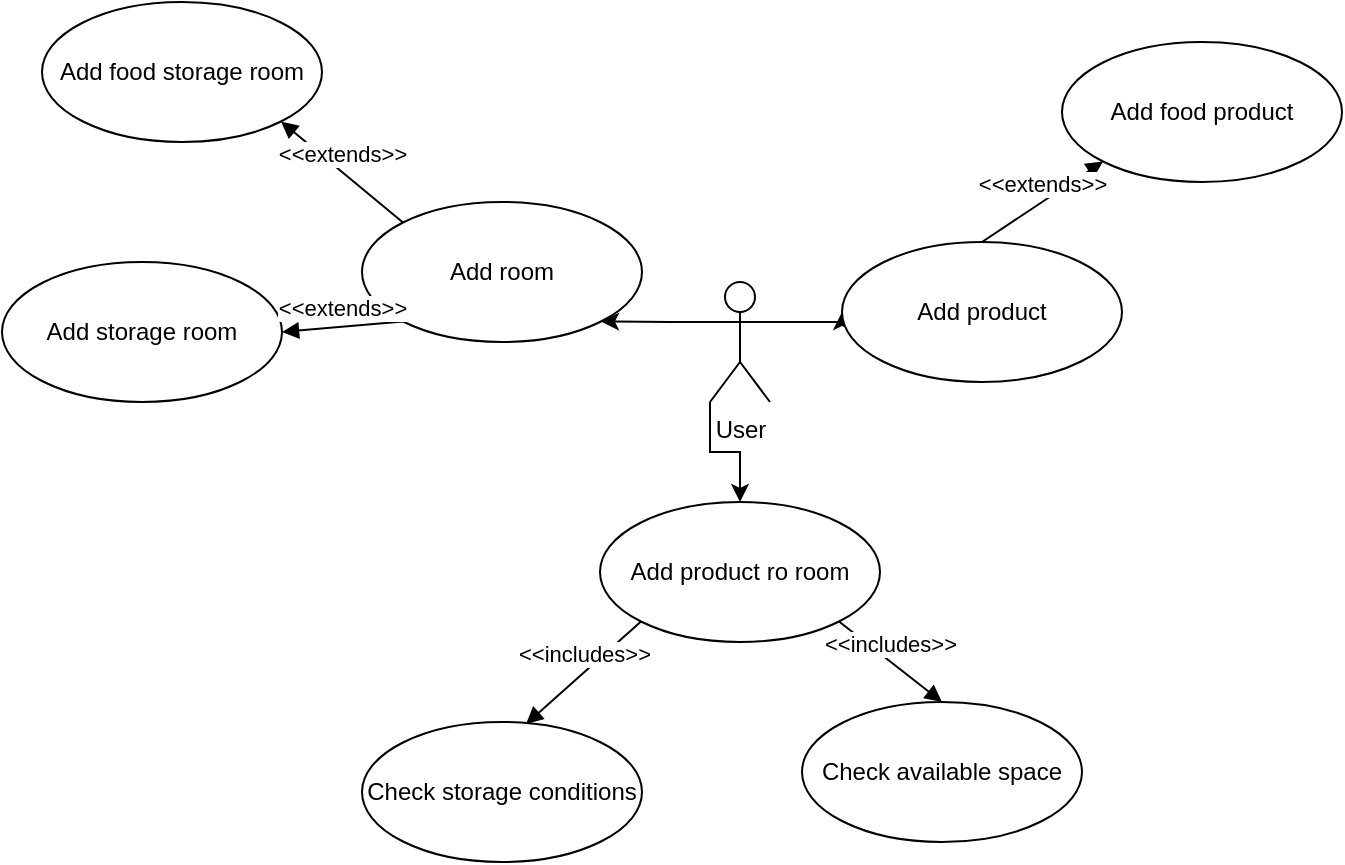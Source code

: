 <mxfile version="13.2.1" type="google"><diagram id="g5AjNU3wp_I4Qxc9Z0rm" name="Page-1"><mxGraphModel dx="862" dy="450" grid="1" gridSize="10" guides="1" tooltips="1" connect="1" arrows="1" fold="1" page="1" pageScale="1" pageWidth="827" pageHeight="1169" math="0" shadow="0"><root><mxCell id="0"/><mxCell id="1" parent="0"/><mxCell id="WyFY4FqF05bGb5wagRtO-22" style="edgeStyle=orthogonalEdgeStyle;rounded=0;orthogonalLoop=1;jettySize=auto;html=1;exitX=0;exitY=0.333;exitDx=0;exitDy=0;exitPerimeter=0;entryX=1;entryY=1;entryDx=0;entryDy=0;" edge="1" parent="1" source="WyFY4FqF05bGb5wagRtO-1" target="WyFY4FqF05bGb5wagRtO-5"><mxGeometry relative="1" as="geometry"/></mxCell><mxCell id="WyFY4FqF05bGb5wagRtO-23" style="edgeStyle=orthogonalEdgeStyle;rounded=0;orthogonalLoop=1;jettySize=auto;html=1;exitX=0;exitY=1;exitDx=0;exitDy=0;exitPerimeter=0;entryX=0.5;entryY=0;entryDx=0;entryDy=0;" edge="1" parent="1" source="WyFY4FqF05bGb5wagRtO-1" target="WyFY4FqF05bGb5wagRtO-8"><mxGeometry relative="1" as="geometry"/></mxCell><mxCell id="WyFY4FqF05bGb5wagRtO-24" style="edgeStyle=orthogonalEdgeStyle;rounded=0;orthogonalLoop=1;jettySize=auto;html=1;exitX=1;exitY=0.333;exitDx=0;exitDy=0;exitPerimeter=0;entryX=0;entryY=0.5;entryDx=0;entryDy=0;" edge="1" parent="1" source="WyFY4FqF05bGb5wagRtO-1" target="WyFY4FqF05bGb5wagRtO-3"><mxGeometry relative="1" as="geometry"/></mxCell><mxCell id="WyFY4FqF05bGb5wagRtO-1" value="User" style="shape=umlActor;verticalLabelPosition=bottom;labelBackgroundColor=#ffffff;verticalAlign=top;html=1;" vertex="1" parent="1"><mxGeometry x="384" y="200" width="30" height="60" as="geometry"/></mxCell><mxCell id="WyFY4FqF05bGb5wagRtO-2" value="Add food product" style="ellipse;whiteSpace=wrap;html=1;" vertex="1" parent="1"><mxGeometry x="560" y="80" width="140" height="70" as="geometry"/></mxCell><mxCell id="WyFY4FqF05bGb5wagRtO-3" value="Add product" style="ellipse;whiteSpace=wrap;html=1;" vertex="1" parent="1"><mxGeometry x="450" y="180" width="140" height="70" as="geometry"/></mxCell><mxCell id="WyFY4FqF05bGb5wagRtO-5" value="Add room" style="ellipse;whiteSpace=wrap;html=1;" vertex="1" parent="1"><mxGeometry x="210" y="160" width="140" height="70" as="geometry"/></mxCell><mxCell id="WyFY4FqF05bGb5wagRtO-6" value="Add food storage room" style="ellipse;whiteSpace=wrap;html=1;" vertex="1" parent="1"><mxGeometry x="50" y="60" width="140" height="70" as="geometry"/></mxCell><mxCell id="WyFY4FqF05bGb5wagRtO-7" value="Add storage room" style="ellipse;whiteSpace=wrap;html=1;" vertex="1" parent="1"><mxGeometry x="30" y="190" width="140" height="70" as="geometry"/></mxCell><mxCell id="WyFY4FqF05bGb5wagRtO-8" value="Add product ro room" style="ellipse;whiteSpace=wrap;html=1;" vertex="1" parent="1"><mxGeometry x="329" y="310" width="140" height="70" as="geometry"/></mxCell><mxCell id="WyFY4FqF05bGb5wagRtO-9" value="Check storage conditions" style="ellipse;whiteSpace=wrap;html=1;" vertex="1" parent="1"><mxGeometry x="210" y="420" width="140" height="70" as="geometry"/></mxCell><mxCell id="WyFY4FqF05bGb5wagRtO-10" value="Check available space" style="ellipse;whiteSpace=wrap;html=1;" vertex="1" parent="1"><mxGeometry x="430" y="410" width="140" height="70" as="geometry"/></mxCell><mxCell id="WyFY4FqF05bGb5wagRtO-12" value="&amp;lt;&amp;lt;includes&amp;gt;&amp;gt;" style="html=1;verticalAlign=bottom;endArrow=block;exitX=0;exitY=1;exitDx=0;exitDy=0;entryX=0.586;entryY=0.014;entryDx=0;entryDy=0;entryPerimeter=0;" edge="1" parent="1" source="WyFY4FqF05bGb5wagRtO-8" target="WyFY4FqF05bGb5wagRtO-9"><mxGeometry width="80" relative="1" as="geometry"><mxPoint x="150" y="350" as="sourcePoint"/><mxPoint x="230" y="350" as="targetPoint"/></mxGeometry></mxCell><mxCell id="WyFY4FqF05bGb5wagRtO-13" value="&amp;lt;&amp;lt;includes&amp;gt;&amp;gt;" style="html=1;verticalAlign=bottom;endArrow=block;exitX=1;exitY=1;exitDx=0;exitDy=0;entryX=0.5;entryY=0;entryDx=0;entryDy=0;" edge="1" parent="1" source="WyFY4FqF05bGb5wagRtO-8" target="WyFY4FqF05bGb5wagRtO-10"><mxGeometry width="80" relative="1" as="geometry"><mxPoint x="359.503" y="379.749" as="sourcePoint"/><mxPoint x="302.04" y="430.98" as="targetPoint"/></mxGeometry></mxCell><mxCell id="WyFY4FqF05bGb5wagRtO-15" value="&amp;lt;&amp;lt;extends&amp;gt;&amp;gt;" style="html=1;verticalAlign=bottom;endArrow=block;exitX=0.5;exitY=0;exitDx=0;exitDy=0;entryX=0;entryY=1;entryDx=0;entryDy=0;" edge="1" parent="1" source="WyFY4FqF05bGb5wagRtO-3" target="WyFY4FqF05bGb5wagRtO-2"><mxGeometry width="80" relative="1" as="geometry"><mxPoint x="530" y="260" as="sourcePoint"/><mxPoint x="640" y="295" as="targetPoint"/></mxGeometry></mxCell><mxCell id="WyFY4FqF05bGb5wagRtO-16" value="&amp;lt;&amp;lt;extends&amp;gt;&amp;gt;" style="html=1;verticalAlign=bottom;endArrow=block;exitX=0;exitY=0;exitDx=0;exitDy=0;entryX=1;entryY=1;entryDx=0;entryDy=0;" edge="1" parent="1" source="WyFY4FqF05bGb5wagRtO-5" target="WyFY4FqF05bGb5wagRtO-6"><mxGeometry width="80" relative="1" as="geometry"><mxPoint x="540" y="270" as="sourcePoint"/><mxPoint x="650" y="305" as="targetPoint"/></mxGeometry></mxCell><mxCell id="WyFY4FqF05bGb5wagRtO-19" value="&amp;lt;&amp;lt;extends&amp;gt;&amp;gt;" style="html=1;verticalAlign=bottom;endArrow=block;exitX=0;exitY=1;exitDx=0;exitDy=0;entryX=1;entryY=0.5;entryDx=0;entryDy=0;" edge="1" parent="1" source="WyFY4FqF05bGb5wagRtO-5" target="WyFY4FqF05bGb5wagRtO-7"><mxGeometry width="80" relative="1" as="geometry"><mxPoint x="100" y="190" as="sourcePoint"/><mxPoint x="120" y="130" as="targetPoint"/></mxGeometry></mxCell></root></mxGraphModel></diagram></mxfile>